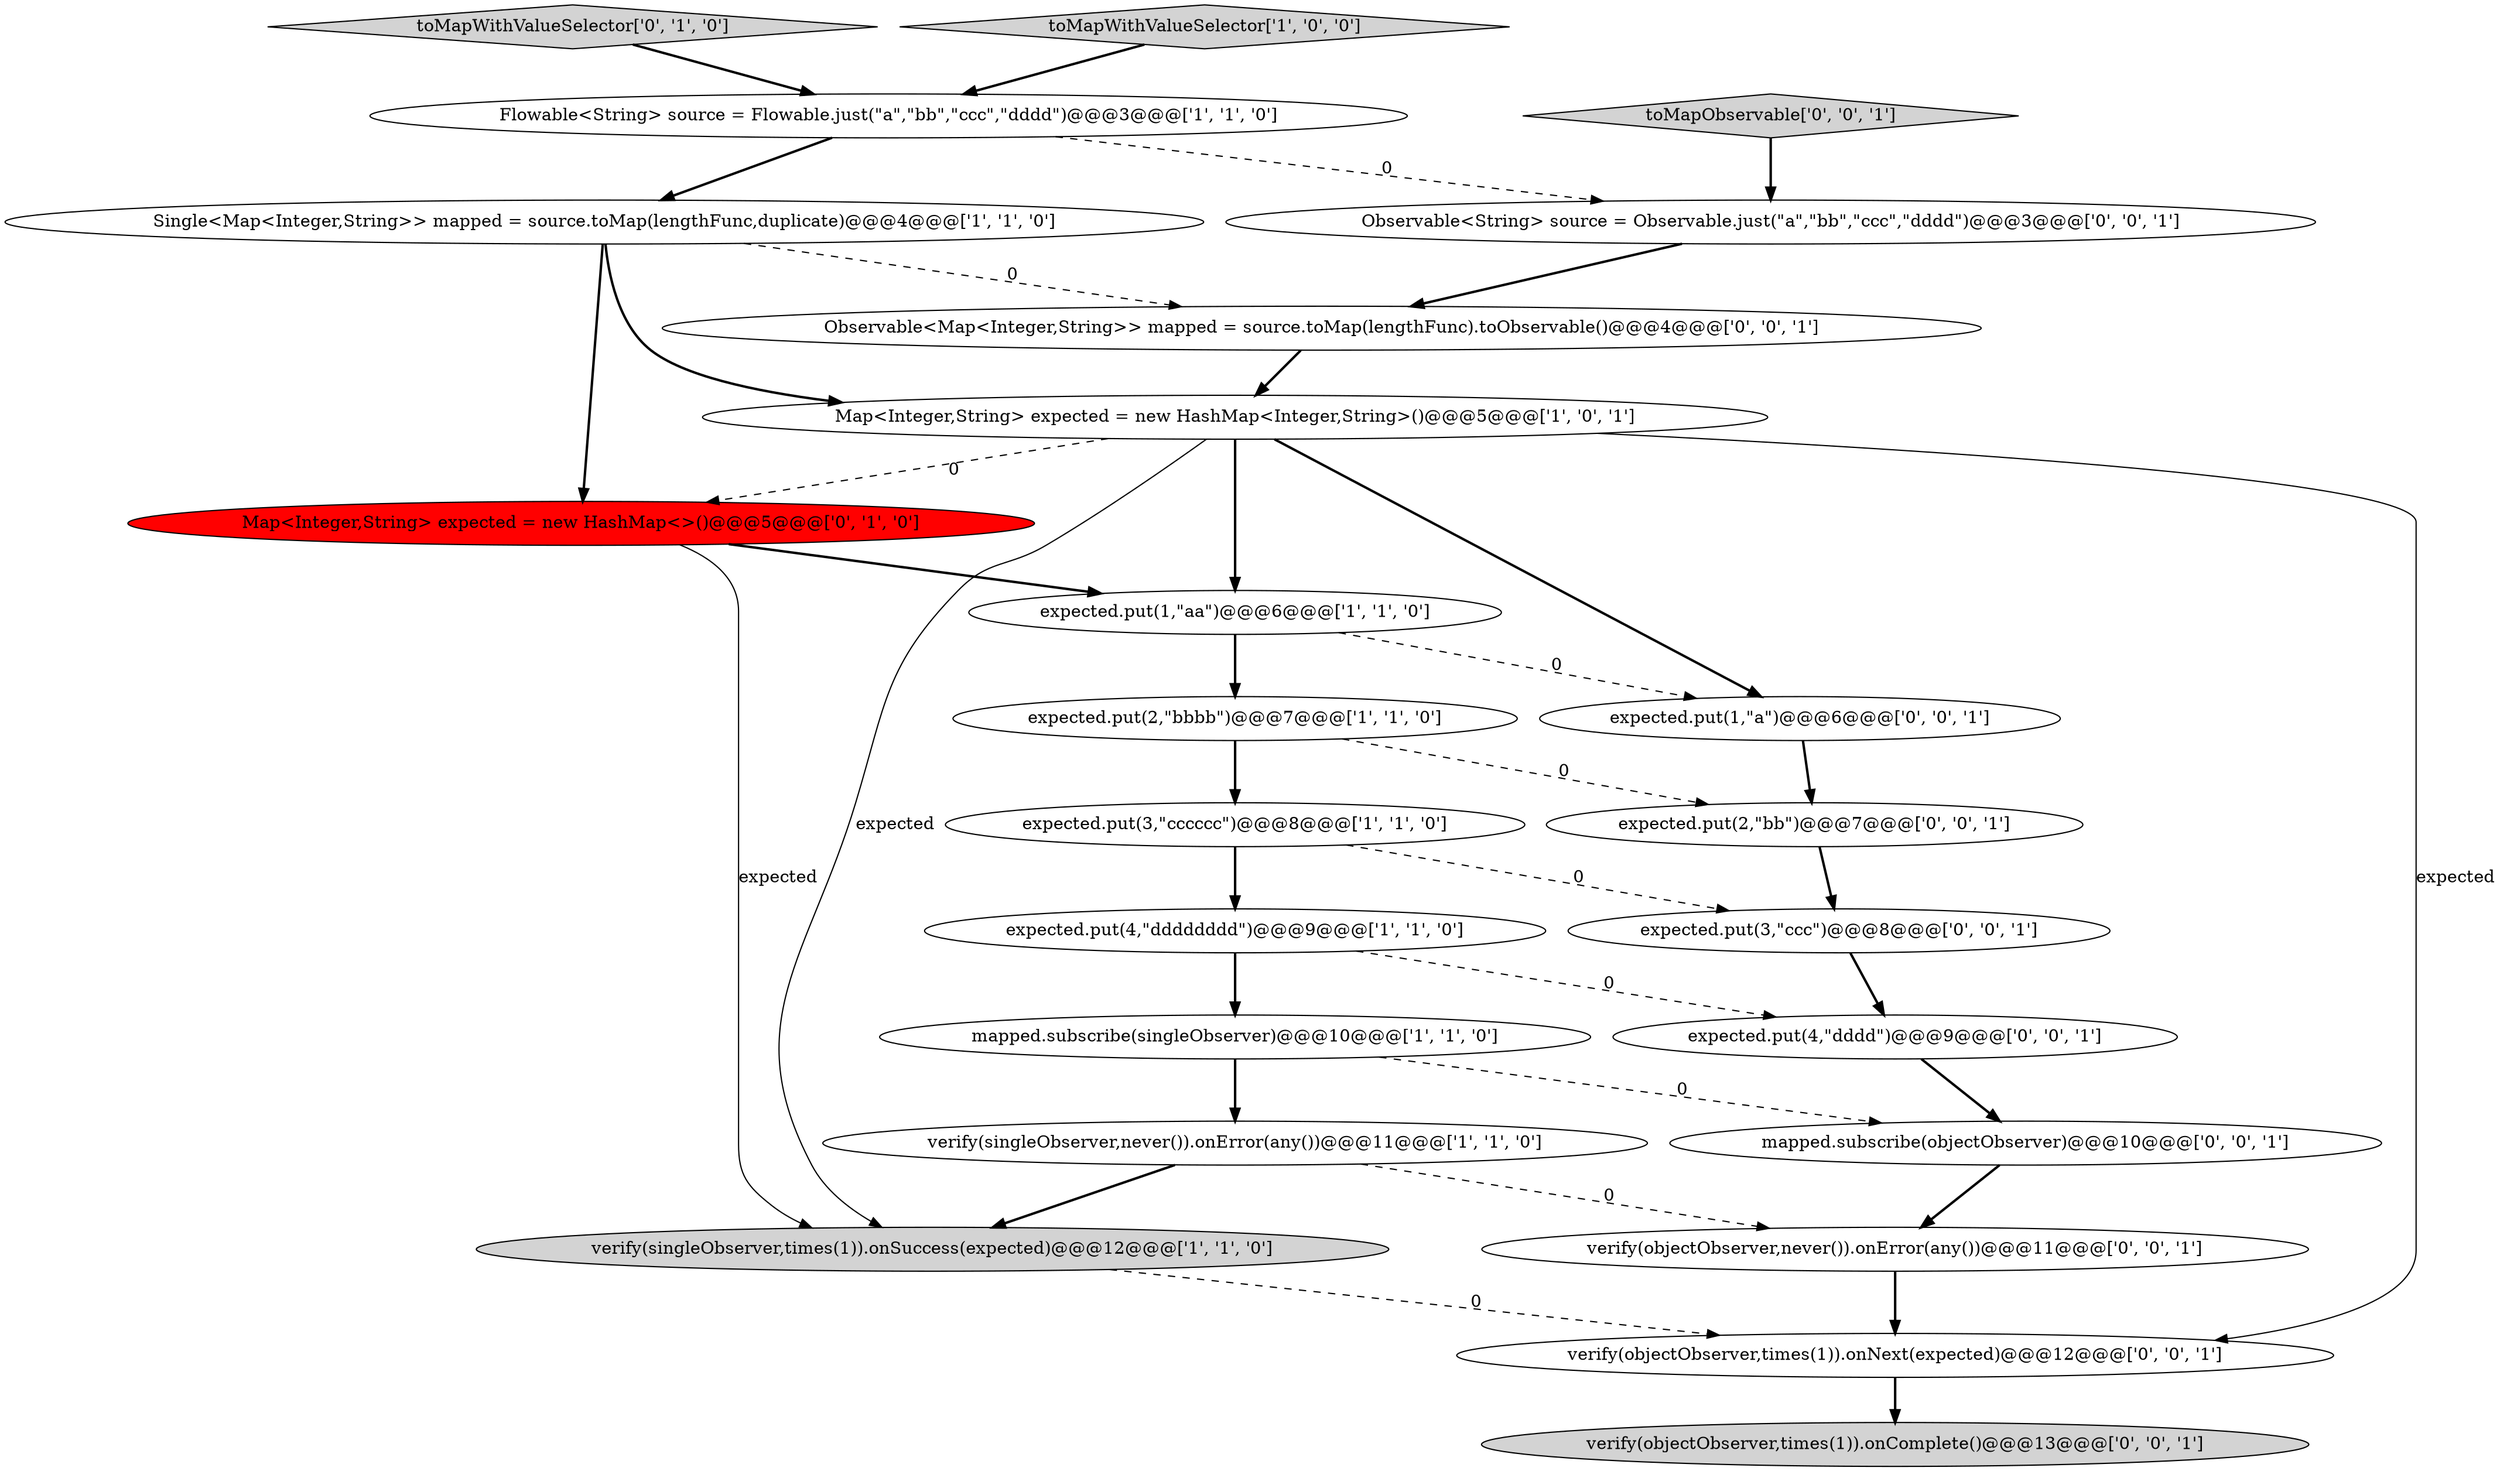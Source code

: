digraph {
5 [style = filled, label = "expected.put(3,\"cccccc\")@@@8@@@['1', '1', '0']", fillcolor = white, shape = ellipse image = "AAA0AAABBB1BBB"];
2 [style = filled, label = "expected.put(2,\"bbbb\")@@@7@@@['1', '1', '0']", fillcolor = white, shape = ellipse image = "AAA0AAABBB1BBB"];
11 [style = filled, label = "toMapWithValueSelector['0', '1', '0']", fillcolor = lightgray, shape = diamond image = "AAA0AAABBB2BBB"];
3 [style = filled, label = "mapped.subscribe(singleObserver)@@@10@@@['1', '1', '0']", fillcolor = white, shape = ellipse image = "AAA0AAABBB1BBB"];
9 [style = filled, label = "Single<Map<Integer,String>> mapped = source.toMap(lengthFunc,duplicate)@@@4@@@['1', '1', '0']", fillcolor = white, shape = ellipse image = "AAA0AAABBB1BBB"];
23 [style = filled, label = "Observable<String> source = Observable.just(\"a\",\"bb\",\"ccc\",\"dddd\")@@@3@@@['0', '0', '1']", fillcolor = white, shape = ellipse image = "AAA0AAABBB3BBB"];
22 [style = filled, label = "verify(objectObserver,times(1)).onNext(expected)@@@12@@@['0', '0', '1']", fillcolor = white, shape = ellipse image = "AAA0AAABBB3BBB"];
10 [style = filled, label = "verify(singleObserver,times(1)).onSuccess(expected)@@@12@@@['1', '1', '0']", fillcolor = lightgray, shape = ellipse image = "AAA0AAABBB1BBB"];
8 [style = filled, label = "toMapWithValueSelector['1', '0', '0']", fillcolor = lightgray, shape = diamond image = "AAA0AAABBB1BBB"];
12 [style = filled, label = "Map<Integer,String> expected = new HashMap<>()@@@5@@@['0', '1', '0']", fillcolor = red, shape = ellipse image = "AAA1AAABBB2BBB"];
13 [style = filled, label = "expected.put(4,\"dddd\")@@@9@@@['0', '0', '1']", fillcolor = white, shape = ellipse image = "AAA0AAABBB3BBB"];
14 [style = filled, label = "verify(objectObserver,never()).onError(any())@@@11@@@['0', '0', '1']", fillcolor = white, shape = ellipse image = "AAA0AAABBB3BBB"];
15 [style = filled, label = "toMapObservable['0', '0', '1']", fillcolor = lightgray, shape = diamond image = "AAA0AAABBB3BBB"];
19 [style = filled, label = "Observable<Map<Integer,String>> mapped = source.toMap(lengthFunc).toObservable()@@@4@@@['0', '0', '1']", fillcolor = white, shape = ellipse image = "AAA0AAABBB3BBB"];
0 [style = filled, label = "verify(singleObserver,never()).onError(any())@@@11@@@['1', '1', '0']", fillcolor = white, shape = ellipse image = "AAA0AAABBB1BBB"];
7 [style = filled, label = "expected.put(1,\"aa\")@@@6@@@['1', '1', '0']", fillcolor = white, shape = ellipse image = "AAA0AAABBB1BBB"];
21 [style = filled, label = "expected.put(2,\"bb\")@@@7@@@['0', '0', '1']", fillcolor = white, shape = ellipse image = "AAA0AAABBB3BBB"];
1 [style = filled, label = "Flowable<String> source = Flowable.just(\"a\",\"bb\",\"ccc\",\"dddd\")@@@3@@@['1', '1', '0']", fillcolor = white, shape = ellipse image = "AAA0AAABBB1BBB"];
16 [style = filled, label = "expected.put(3,\"ccc\")@@@8@@@['0', '0', '1']", fillcolor = white, shape = ellipse image = "AAA0AAABBB3BBB"];
17 [style = filled, label = "mapped.subscribe(objectObserver)@@@10@@@['0', '0', '1']", fillcolor = white, shape = ellipse image = "AAA0AAABBB3BBB"];
18 [style = filled, label = "verify(objectObserver,times(1)).onComplete()@@@13@@@['0', '0', '1']", fillcolor = lightgray, shape = ellipse image = "AAA0AAABBB3BBB"];
4 [style = filled, label = "Map<Integer,String> expected = new HashMap<Integer,String>()@@@5@@@['1', '0', '1']", fillcolor = white, shape = ellipse image = "AAA0AAABBB1BBB"];
6 [style = filled, label = "expected.put(4,\"dddddddd\")@@@9@@@['1', '1', '0']", fillcolor = white, shape = ellipse image = "AAA0AAABBB1BBB"];
20 [style = filled, label = "expected.put(1,\"a\")@@@6@@@['0', '0', '1']", fillcolor = white, shape = ellipse image = "AAA0AAABBB3BBB"];
6->3 [style = bold, label=""];
15->23 [style = bold, label=""];
16->13 [style = bold, label=""];
3->17 [style = dashed, label="0"];
11->1 [style = bold, label=""];
4->22 [style = solid, label="expected"];
9->4 [style = bold, label=""];
14->22 [style = bold, label=""];
4->10 [style = solid, label="expected"];
7->20 [style = dashed, label="0"];
12->10 [style = solid, label="expected"];
10->22 [style = dashed, label="0"];
12->7 [style = bold, label=""];
4->7 [style = bold, label=""];
3->0 [style = bold, label=""];
1->9 [style = bold, label=""];
4->12 [style = dashed, label="0"];
20->21 [style = bold, label=""];
9->19 [style = dashed, label="0"];
5->16 [style = dashed, label="0"];
8->1 [style = bold, label=""];
0->14 [style = dashed, label="0"];
13->17 [style = bold, label=""];
0->10 [style = bold, label=""];
22->18 [style = bold, label=""];
6->13 [style = dashed, label="0"];
5->6 [style = bold, label=""];
2->21 [style = dashed, label="0"];
17->14 [style = bold, label=""];
7->2 [style = bold, label=""];
23->19 [style = bold, label=""];
4->20 [style = bold, label=""];
21->16 [style = bold, label=""];
9->12 [style = bold, label=""];
19->4 [style = bold, label=""];
1->23 [style = dashed, label="0"];
2->5 [style = bold, label=""];
}
